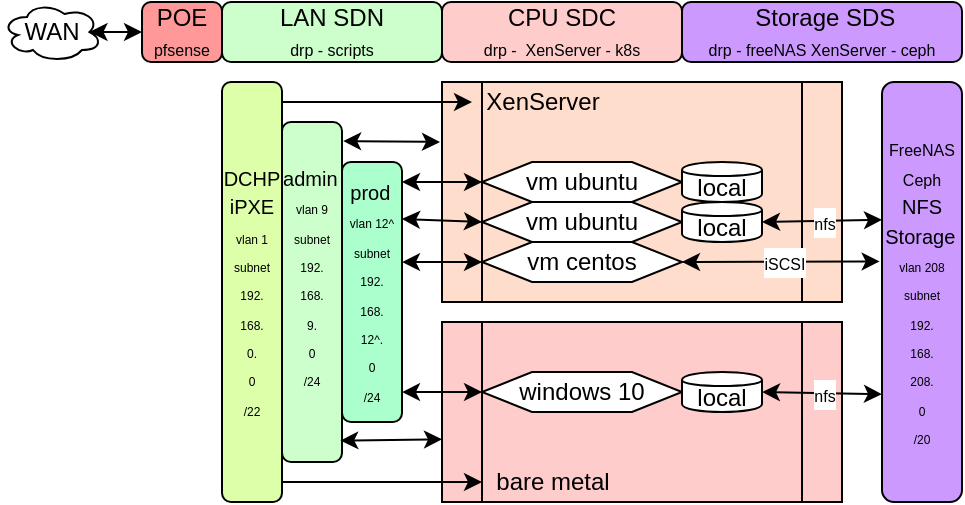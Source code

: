 <mxfile version="12.9.10" type="github">
  <diagram id="96Cq-N8KqIH8uVRwFIOk" name="Page-1">
    <mxGraphModel dx="455" dy="284" grid="1" gridSize="10" guides="1" tooltips="1" connect="1" arrows="1" fold="1" page="1" pageScale="1" pageWidth="500" pageHeight="300" math="0" shadow="0">
      <root>
        <mxCell id="0" />
        <mxCell id="1" parent="0" />
        <mxCell id="WIhT88IUn4sQt4fcTsB7-8" value="" style="shape=process;whiteSpace=wrap;html=1;backgroundOutline=1;fillColor=#FFCCCC;" parent="1" vertex="1">
          <mxGeometry x="220" y="170" width="200" height="90" as="geometry" />
        </mxCell>
        <mxCell id="WIhT88IUn4sQt4fcTsB7-7" value="" style="shape=process;whiteSpace=wrap;html=1;backgroundOutline=1;fillColor=#FFDDCC;" parent="1" vertex="1">
          <mxGeometry x="220" y="50" width="200" height="110" as="geometry" />
        </mxCell>
        <mxCell id="gORORX4qRVJOmpLnlzUQ-1" value="WAN" style="ellipse;shape=cloud;whiteSpace=wrap;html=1;" parent="1" vertex="1">
          <mxGeometry y="10" width="50" height="30" as="geometry" />
        </mxCell>
        <mxCell id="gORORX4qRVJOmpLnlzUQ-4" value="LAN SDN&lt;br&gt;&lt;font style=&quot;font-size: 8px&quot;&gt;drp - scripts&lt;/font&gt;" style="rounded=1;whiteSpace=wrap;html=1;fillColor=#CCFFCC;" parent="1" vertex="1">
          <mxGeometry x="110" y="10" width="110" height="30" as="geometry" />
        </mxCell>
        <mxCell id="gORORX4qRVJOmpLnlzUQ-6" value="CPU SDC&lt;br&gt;&lt;font style=&quot;font-size: 8px&quot;&gt;drp -&amp;nbsp; XenServer - k8s&lt;/font&gt;" style="rounded=1;whiteSpace=wrap;html=1;fillColor=#FFCCCC;" parent="1" vertex="1">
          <mxGeometry x="220" y="10" width="120" height="30" as="geometry" />
        </mxCell>
        <mxCell id="gORORX4qRVJOmpLnlzUQ-7" value="&amp;nbsp;Storage SDS&lt;br&gt;&lt;font style=&quot;font-size: 8px&quot;&gt;drp - freeNAS XenServer - ceph&lt;/font&gt;" style="rounded=1;whiteSpace=wrap;html=1;fillColor=#CC99FF;" parent="1" vertex="1">
          <mxGeometry x="340" y="10" width="140" height="30" as="geometry" />
        </mxCell>
        <mxCell id="gORORX4qRVJOmpLnlzUQ-2" value="POE&lt;br&gt;&lt;font style=&quot;font-size: 8px&quot;&gt;pfsense&lt;/font&gt;" style="rounded=1;whiteSpace=wrap;html=1;fillColor=#FF9999;" parent="1" vertex="1">
          <mxGeometry x="70" y="10" width="40" height="30" as="geometry" />
        </mxCell>
        <mxCell id="gORORX4qRVJOmpLnlzUQ-8" value="" style="endArrow=classic;startArrow=classic;html=1;exitX=0.875;exitY=0.5;exitDx=0;exitDy=0;exitPerimeter=0;" parent="1" source="gORORX4qRVJOmpLnlzUQ-1" target="gORORX4qRVJOmpLnlzUQ-2" edge="1">
          <mxGeometry width="50" height="50" relative="1" as="geometry">
            <mxPoint x="53.75" y="25" as="sourcePoint" />
            <mxPoint x="120" y="25" as="targetPoint" />
          </mxGeometry>
        </mxCell>
        <mxCell id="gORORX4qRVJOmpLnlzUQ-9" value="vm ubuntu" style="shape=hexagon;perimeter=hexagonPerimeter2;whiteSpace=wrap;html=1;" parent="1" vertex="1">
          <mxGeometry x="240" y="90" width="100" height="20" as="geometry" />
        </mxCell>
        <mxCell id="gORORX4qRVJOmpLnlzUQ-10" value="local" style="shape=cylinder;whiteSpace=wrap;html=1;boundedLbl=1;backgroundOutline=1;" parent="1" vertex="1">
          <mxGeometry x="340" y="90" width="40" height="20" as="geometry" />
        </mxCell>
        <mxCell id="gORORX4qRVJOmpLnlzUQ-12" value="vm ubuntu" style="shape=hexagon;perimeter=hexagonPerimeter2;whiteSpace=wrap;html=1;" parent="1" vertex="1">
          <mxGeometry x="240" y="110" width="100" height="20" as="geometry" />
        </mxCell>
        <mxCell id="gORORX4qRVJOmpLnlzUQ-16" value="XenServer" style="text;html=1;resizable=0;autosize=1;align=center;verticalAlign=middle;points=[];fillColor=none;strokeColor=none;rounded=0;" parent="1" vertex="1">
          <mxGeometry x="235" y="50" width="70" height="20" as="geometry" />
        </mxCell>
        <mxCell id="gORORX4qRVJOmpLnlzUQ-21" value="bare metal" style="text;html=1;resizable=0;autosize=1;align=center;verticalAlign=middle;points=[];fillColor=none;strokeColor=none;rounded=0;" parent="1" vertex="1">
          <mxGeometry x="240" y="240" width="70" height="20" as="geometry" />
        </mxCell>
        <mxCell id="gORORX4qRVJOmpLnlzUQ-24" value="vm centos" style="shape=hexagon;perimeter=hexagonPerimeter2;whiteSpace=wrap;html=1;" parent="1" vertex="1">
          <mxGeometry x="240" y="130" width="100" height="20" as="geometry" />
        </mxCell>
        <mxCell id="gORORX4qRVJOmpLnlzUQ-25" value="windows 10" style="shape=hexagon;perimeter=hexagonPerimeter2;whiteSpace=wrap;html=1;" parent="1" vertex="1">
          <mxGeometry x="240" y="195" width="100" height="20" as="geometry" />
        </mxCell>
        <mxCell id="gORORX4qRVJOmpLnlzUQ-26" value="&lt;font style=&quot;font-size: 10px&quot;&gt;DCHP&lt;br&gt;iPXE&lt;/font&gt;&lt;br&gt;&lt;font style=&quot;font-size: 6px&quot;&gt;vlan 1&lt;br&gt;subnet&lt;br&gt;192.&lt;br&gt;168.&lt;br&gt;0.&lt;br&gt;0&lt;br&gt;/22&lt;br&gt;&lt;/font&gt;" style="rounded=1;whiteSpace=wrap;html=1;fillColor=#DDFFAA;" parent="1" vertex="1">
          <mxGeometry x="110" y="50" width="30" height="210" as="geometry" />
        </mxCell>
        <mxCell id="gORORX4qRVJOmpLnlzUQ-27" value="&lt;font style=&quot;font-size: 10px&quot;&gt;prod&lt;/font&gt;&lt;font style=&quot;font-size: 6px&quot;&gt;&amp;nbsp;&lt;br&gt;vlan 12^&lt;br&gt;subnet&lt;br&gt;192.&lt;br&gt;168.&lt;br&gt;12^.&lt;br&gt;0&lt;br&gt;/24&lt;br&gt;&lt;/font&gt;" style="rounded=1;whiteSpace=wrap;html=1;fillColor=#AAFFCC;" parent="1" vertex="1">
          <mxGeometry x="170" y="90" width="30" height="130" as="geometry" />
        </mxCell>
        <mxCell id="gORORX4qRVJOmpLnlzUQ-28" value="&lt;font style=&quot;font-size: 10px&quot;&gt;admin&lt;/font&gt;&lt;font style=&quot;font-size: 6px&quot;&gt;&amp;nbsp;&lt;br&gt;vlan 9&lt;br&gt;subnet&lt;br&gt;192.&lt;br&gt;168.&lt;br&gt;9.&lt;br&gt;0&lt;br&gt;/24&lt;br&gt;&lt;br&gt;&lt;/font&gt;" style="rounded=1;whiteSpace=wrap;html=1;fillColor=#CCFFCC;" parent="1" vertex="1">
          <mxGeometry x="140" y="70" width="30" height="170" as="geometry" />
        </mxCell>
        <mxCell id="gORORX4qRVJOmpLnlzUQ-29" value="&lt;font&gt;&lt;font style=&quot;font-size: 8px&quot;&gt;FreeNAS&lt;/font&gt;&lt;br&gt;&lt;font style=&quot;font-size: 8px&quot;&gt;Ceph&lt;/font&gt;&lt;br&gt;&lt;span style=&quot;font-size: 10px&quot;&gt;NFS&lt;/span&gt;&lt;br&gt;&lt;span style=&quot;font-size: 10px&quot;&gt;Storage&lt;/span&gt;&lt;/font&gt;&lt;font style=&quot;font-size: 6px&quot;&gt;&amp;nbsp;&lt;br&gt;vlan 208&lt;br&gt;subnet&lt;br&gt;192.&lt;br&gt;168.&lt;br&gt;208.&lt;br&gt;0&lt;br&gt;/20&lt;br&gt;&lt;/font&gt;" style="rounded=1;whiteSpace=wrap;html=1;fillColor=#CC99FF;" parent="1" vertex="1">
          <mxGeometry x="440" y="50" width="40" height="210" as="geometry" />
        </mxCell>
        <mxCell id="gORORX4qRVJOmpLnlzUQ-30" value="local" style="shape=cylinder;whiteSpace=wrap;html=1;boundedLbl=1;backgroundOutline=1;" parent="1" vertex="1">
          <mxGeometry x="340" y="195" width="40" height="20" as="geometry" />
        </mxCell>
        <mxCell id="gORORX4qRVJOmpLnlzUQ-31" value="local" style="shape=cylinder;whiteSpace=wrap;html=1;boundedLbl=1;backgroundOutline=1;" parent="1" vertex="1">
          <mxGeometry x="340" y="110" width="40" height="20" as="geometry" />
        </mxCell>
        <mxCell id="gORORX4qRVJOmpLnlzUQ-34" value="" style="endArrow=classic;startArrow=classic;html=1;exitX=1;exitY=0.5;exitDx=0;exitDy=0;entryX=-0.029;entryY=0.332;entryDx=0;entryDy=0;entryPerimeter=0;" parent="1" source="gORORX4qRVJOmpLnlzUQ-24" edge="1">
          <mxGeometry width="50" height="50" relative="1" as="geometry">
            <mxPoint x="220" y="220" as="sourcePoint" />
            <mxPoint x="438.84" y="139.72" as="targetPoint" />
          </mxGeometry>
        </mxCell>
        <mxCell id="gORORX4qRVJOmpLnlzUQ-35" value="&lt;font style=&quot;font-size: 8px&quot;&gt;iSCSI&lt;/font&gt;" style="text;html=1;align=center;verticalAlign=middle;resizable=0;points=[];labelBackgroundColor=#ffffff;" parent="gORORX4qRVJOmpLnlzUQ-34" vertex="1" connectable="0">
          <mxGeometry x="-0.456" y="-2" relative="1" as="geometry">
            <mxPoint x="23.71" y="-1.92" as="offset" />
          </mxGeometry>
        </mxCell>
        <mxCell id="gORORX4qRVJOmpLnlzUQ-37" value="" style="endArrow=classic;startArrow=classic;html=1;exitX=1;exitY=0.5;exitDx=0;exitDy=0;entryX=0;entryY=0.233;entryDx=0;entryDy=0;entryPerimeter=0;" parent="1" source="gORORX4qRVJOmpLnlzUQ-31" edge="1">
          <mxGeometry width="50" height="50" relative="1" as="geometry">
            <mxPoint x="220" y="220" as="sourcePoint" />
            <mxPoint x="440" y="118.93" as="targetPoint" />
          </mxGeometry>
        </mxCell>
        <mxCell id="gORORX4qRVJOmpLnlzUQ-38" value="&lt;font style=&quot;font-size: 8px&quot;&gt;nfs&lt;/font&gt;" style="text;html=1;align=center;verticalAlign=middle;resizable=0;points=[];labelBackgroundColor=#ffffff;" parent="gORORX4qRVJOmpLnlzUQ-37" vertex="1" connectable="0">
          <mxGeometry x="0.028" relative="1" as="geometry">
            <mxPoint as="offset" />
          </mxGeometry>
        </mxCell>
        <mxCell id="gORORX4qRVJOmpLnlzUQ-39" value="" style="endArrow=classic;startArrow=classic;html=1;exitX=1;exitY=0.5;exitDx=0;exitDy=0;entryX=0;entryY=0.91;entryDx=0;entryDy=0;entryPerimeter=0;" parent="1" source="gORORX4qRVJOmpLnlzUQ-30" edge="1">
          <mxGeometry width="50" height="50" relative="1" as="geometry">
            <mxPoint x="390" y="75" as="sourcePoint" />
            <mxPoint x="440" y="206.1" as="targetPoint" />
          </mxGeometry>
        </mxCell>
        <mxCell id="gORORX4qRVJOmpLnlzUQ-40" value="&lt;font style=&quot;font-size: 8px&quot;&gt;nfs&lt;/font&gt;" style="text;html=1;align=center;verticalAlign=middle;resizable=0;points=[];labelBackgroundColor=#ffffff;" parent="gORORX4qRVJOmpLnlzUQ-39" vertex="1" connectable="0">
          <mxGeometry x="0.028" relative="1" as="geometry">
            <mxPoint as="offset" />
          </mxGeometry>
        </mxCell>
        <mxCell id="WIhT88IUn4sQt4fcTsB7-1" value="" style="endArrow=classic;html=1;" parent="1" target="gORORX4qRVJOmpLnlzUQ-16" edge="1">
          <mxGeometry width="50" height="50" relative="1" as="geometry">
            <mxPoint x="140" y="60" as="sourcePoint" />
            <mxPoint x="200" y="60" as="targetPoint" />
          </mxGeometry>
        </mxCell>
        <mxCell id="WIhT88IUn4sQt4fcTsB7-3" value="" style="endArrow=classic;startArrow=classic;html=1;exitX=1.019;exitY=0.056;exitDx=0;exitDy=0;exitPerimeter=0;" parent="1" source="gORORX4qRVJOmpLnlzUQ-28" edge="1">
          <mxGeometry width="50" height="50" relative="1" as="geometry">
            <mxPoint x="181" y="69" as="sourcePoint" />
            <mxPoint x="219" y="80" as="targetPoint" />
          </mxGeometry>
        </mxCell>
        <mxCell id="WIhT88IUn4sQt4fcTsB7-4" value="" style="endArrow=classic;startArrow=classic;html=1;exitX=0.971;exitY=0.937;exitDx=0;exitDy=0;exitPerimeter=0;entryX=0;entryY=0.652;entryDx=0;entryDy=0;entryPerimeter=0;" parent="1" source="gORORX4qRVJOmpLnlzUQ-28" target="WIhT88IUn4sQt4fcTsB7-8" edge="1">
          <mxGeometry width="50" height="50" relative="1" as="geometry">
            <mxPoint x="181.57" y="240.96" as="sourcePoint" />
            <mxPoint x="220" y="240.88" as="targetPoint" />
          </mxGeometry>
        </mxCell>
        <mxCell id="WIhT88IUn4sQt4fcTsB7-5" value="" style="endArrow=classic;html=1;" parent="1" target="gORORX4qRVJOmpLnlzUQ-21" edge="1">
          <mxGeometry width="50" height="50" relative="1" as="geometry">
            <mxPoint x="140" y="250" as="sourcePoint" />
            <mxPoint x="218.56" y="260.46" as="targetPoint" />
          </mxGeometry>
        </mxCell>
        <mxCell id="WIhT88IUn4sQt4fcTsB7-10" value="" style="endArrow=classic;startArrow=classic;html=1;entryX=0;entryY=0.5;entryDx=0;entryDy=0;exitX=1;exitY=0.885;exitDx=0;exitDy=0;exitPerimeter=0;" parent="1" source="gORORX4qRVJOmpLnlzUQ-27" target="gORORX4qRVJOmpLnlzUQ-25" edge="1">
          <mxGeometry width="50" height="50" relative="1" as="geometry">
            <mxPoint x="220" y="220" as="sourcePoint" />
            <mxPoint x="270" y="170" as="targetPoint" />
          </mxGeometry>
        </mxCell>
        <mxCell id="WIhT88IUn4sQt4fcTsB7-11" value="" style="endArrow=classic;startArrow=classic;html=1;entryX=0;entryY=0.5;entryDx=0;entryDy=0;exitX=1;exitY=0.385;exitDx=0;exitDy=0;exitPerimeter=0;" parent="1" source="gORORX4qRVJOmpLnlzUQ-27" target="gORORX4qRVJOmpLnlzUQ-24" edge="1">
          <mxGeometry width="50" height="50" relative="1" as="geometry">
            <mxPoint x="202" y="140" as="sourcePoint" />
            <mxPoint x="250" y="215" as="targetPoint" />
          </mxGeometry>
        </mxCell>
        <mxCell id="WIhT88IUn4sQt4fcTsB7-12" value="" style="endArrow=classic;startArrow=classic;html=1;entryX=0;entryY=0.5;entryDx=0;entryDy=0;exitX=1;exitY=0.219;exitDx=0;exitDy=0;exitPerimeter=0;" parent="1" source="gORORX4qRVJOmpLnlzUQ-27" target="gORORX4qRVJOmpLnlzUQ-12" edge="1">
          <mxGeometry width="50" height="50" relative="1" as="geometry">
            <mxPoint x="211.71" y="150.18" as="sourcePoint" />
            <mxPoint x="250" y="150" as="targetPoint" />
          </mxGeometry>
        </mxCell>
        <mxCell id="WIhT88IUn4sQt4fcTsB7-13" value="" style="endArrow=classic;startArrow=classic;html=1;entryX=0;entryY=0.5;entryDx=0;entryDy=0;" parent="1" target="gORORX4qRVJOmpLnlzUQ-9" edge="1">
          <mxGeometry width="50" height="50" relative="1" as="geometry">
            <mxPoint x="200" y="100" as="sourcePoint" />
            <mxPoint x="250" y="130" as="targetPoint" />
          </mxGeometry>
        </mxCell>
      </root>
    </mxGraphModel>
  </diagram>
</mxfile>
